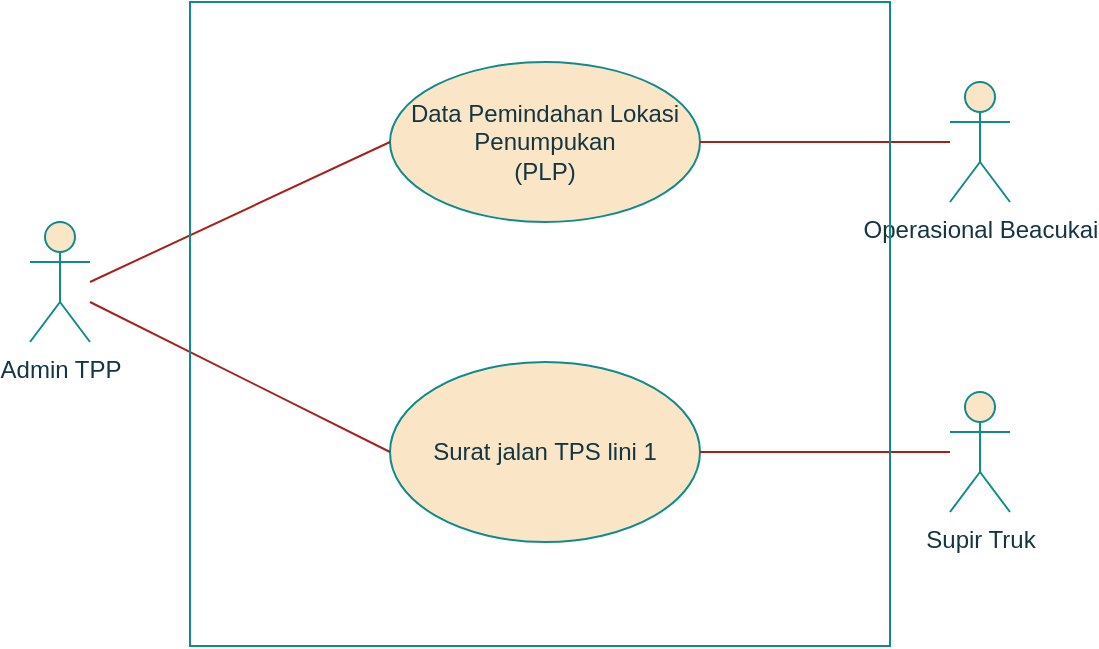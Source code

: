 <mxfile version="14.2.9" type="github" pages="4">
  <diagram id="nHpkZRgL_oSd70SJmsG6" name="masuk">
    <mxGraphModel dx="1038" dy="580" grid="1" gridSize="10" guides="1" tooltips="1" connect="1" arrows="1" fold="1" page="1" pageScale="1" pageWidth="850" pageHeight="1100" background="none" math="0" shadow="0">
      <root>
        <mxCell id="0" />
        <mxCell id="1" parent="0" />
        <mxCell id="FnmrPs8hBMYChXXwTOcG-1" value="Admin TPP" style="shape=umlActor;verticalLabelPosition=bottom;verticalAlign=top;html=1;fillColor=#FAE5C7;strokeColor=#0F8B8D;fontColor=#143642;" parent="1" vertex="1">
          <mxGeometry x="160" y="170" width="30" height="60" as="geometry" />
        </mxCell>
        <mxCell id="FnmrPs8hBMYChXXwTOcG-2" value="Operasional Beacukai" style="shape=umlActor;verticalLabelPosition=bottom;verticalAlign=top;html=1;fillColor=#FAE5C7;strokeColor=#0F8B8D;fontColor=#143642;" parent="1" vertex="1">
          <mxGeometry x="620" y="100" width="30" height="60" as="geometry" />
        </mxCell>
        <mxCell id="FnmrPs8hBMYChXXwTOcG-3" value="Supir Truk" style="shape=umlActor;verticalLabelPosition=bottom;verticalAlign=top;html=1;fillColor=#FAE5C7;strokeColor=#0F8B8D;fontColor=#143642;" parent="1" vertex="1">
          <mxGeometry x="620" y="255" width="30" height="60" as="geometry" />
        </mxCell>
        <mxCell id="FnmrPs8hBMYChXXwTOcG-4" value="&lt;div&gt;Data Pemindahan Lokasi Penumpukan&lt;/div&gt;&lt;div&gt;(PLP)&lt;br&gt;&lt;/div&gt;" style="ellipse;whiteSpace=wrap;html=1;fillColor=#FAE5C7;strokeColor=#0F8B8D;fontColor=#143642;" parent="1" vertex="1">
          <mxGeometry x="340" y="90" width="155" height="80" as="geometry" />
        </mxCell>
        <mxCell id="FnmrPs8hBMYChXXwTOcG-5" value="Surat jalan TPS lini 1" style="ellipse;whiteSpace=wrap;html=1;fillColor=#FAE5C7;strokeColor=#0F8B8D;fontColor=#143642;" parent="1" vertex="1">
          <mxGeometry x="340" y="240" width="155" height="90" as="geometry" />
        </mxCell>
        <mxCell id="FnmrPs8hBMYChXXwTOcG-8" value="" style="endArrow=none;html=1;entryX=0;entryY=0.5;entryDx=0;entryDy=0;strokeColor=#A8201A;fontColor=#143642;labelBackgroundColor=#DAD2D8;endFill=0;" parent="1" target="FnmrPs8hBMYChXXwTOcG-4" edge="1">
          <mxGeometry width="50" height="50" relative="1" as="geometry">
            <mxPoint x="190" y="200" as="sourcePoint" />
            <mxPoint x="240" y="150" as="targetPoint" />
          </mxGeometry>
        </mxCell>
        <mxCell id="FnmrPs8hBMYChXXwTOcG-9" value="" style="endArrow=none;html=1;entryX=1;entryY=0.5;entryDx=0;entryDy=0;strokeColor=#A8201A;fontColor=#143642;labelBackgroundColor=#DAD2D8;endFill=0;" parent="1" source="FnmrPs8hBMYChXXwTOcG-2" target="FnmrPs8hBMYChXXwTOcG-4" edge="1">
          <mxGeometry width="50" height="50" relative="1" as="geometry">
            <mxPoint x="600" y="142" as="sourcePoint" />
            <mxPoint x="480" y="100" as="targetPoint" />
          </mxGeometry>
        </mxCell>
        <mxCell id="FnmrPs8hBMYChXXwTOcG-10" value="" style="endArrow=none;html=1;entryX=0;entryY=0.5;entryDx=0;entryDy=0;strokeColor=#A8201A;fontColor=#143642;labelBackgroundColor=#DAD2D8;endFill=0;" parent="1" target="FnmrPs8hBMYChXXwTOcG-5" edge="1">
          <mxGeometry width="50" height="50" relative="1" as="geometry">
            <mxPoint x="190" y="210" as="sourcePoint" />
            <mxPoint x="240" y="160" as="targetPoint" />
          </mxGeometry>
        </mxCell>
        <mxCell id="FnmrPs8hBMYChXXwTOcG-11" value="" style="endArrow=none;html=1;entryX=1;entryY=0.5;entryDx=0;entryDy=0;strokeColor=#A8201A;fontColor=#143642;labelBackgroundColor=#DAD2D8;endFill=0;" parent="1" source="FnmrPs8hBMYChXXwTOcG-3" target="FnmrPs8hBMYChXXwTOcG-5" edge="1">
          <mxGeometry width="50" height="50" relative="1" as="geometry">
            <mxPoint x="600" y="300" as="sourcePoint" />
            <mxPoint x="490" y="260" as="targetPoint" />
          </mxGeometry>
        </mxCell>
        <mxCell id="FnmrPs8hBMYChXXwTOcG-17" value="" style="rounded=0;whiteSpace=wrap;html=1;sketch=0;strokeColor=#0F8B8D;fillColor=none;fontColor=#143642;" parent="1" vertex="1">
          <mxGeometry x="240" y="60" width="350" height="322" as="geometry" />
        </mxCell>
      </root>
    </mxGraphModel>
  </diagram>
  <diagram id="F81-ASgbcVVaWtNH7LHV" name="keluar">
    <mxGraphModel dx="1038" dy="580" grid="1" gridSize="10" guides="1" tooltips="1" connect="1" arrows="1" fold="1" page="1" pageScale="1" pageWidth="850" pageHeight="1100" math="0" shadow="0">
      <root>
        <mxCell id="TCylXNqcK5WXPwDXDHqL-0" />
        <mxCell id="TCylXNqcK5WXPwDXDHqL-1" parent="TCylXNqcK5WXPwDXDHqL-0" />
        <mxCell id="ypAlKwS_-okL04ES1de_-0" value="Admin TPP" style="shape=umlActor;verticalLabelPosition=bottom;verticalAlign=top;html=1;fillColor=#FAE5C7;strokeColor=#0F8B8D;fontColor=#143642;" parent="TCylXNqcK5WXPwDXDHqL-1" vertex="1">
          <mxGeometry x="170" y="170" width="30" height="60" as="geometry" />
        </mxCell>
        <mxCell id="ypAlKwS_-okL04ES1de_-1" value="&lt;div&gt;Ekspedisi Muatan &lt;br&gt;&lt;/div&gt;&lt;div&gt;Kapal Laut &lt;br&gt;&lt;/div&gt;&lt;div&gt;(EMKL)&lt;/div&gt;" style="shape=umlActor;verticalLabelPosition=bottom;verticalAlign=top;html=1;fillColor=#FAE5C7;strokeColor=#0F8B8D;fontColor=#143642;" parent="TCylXNqcK5WXPwDXDHqL-1" vertex="1">
          <mxGeometry x="620" y="170" width="30" height="60" as="geometry" />
        </mxCell>
        <mxCell id="ypAlKwS_-okL04ES1de_-3" value="Dokumen Surat Persetujuan Pengeluaran Barang (SPPB) " style="ellipse;whiteSpace=wrap;html=1;fillColor=#FAE5C7;strokeColor=#0F8B8D;fontColor=#143642;" parent="TCylXNqcK5WXPwDXDHqL-1" vertex="1">
          <mxGeometry x="330" y="156.5" width="180" height="87" as="geometry" />
        </mxCell>
        <mxCell id="ypAlKwS_-okL04ES1de_-5" value="" style="endArrow=none;html=1;entryX=0;entryY=0.5;entryDx=0;entryDy=0;strokeColor=#A8201A;fontColor=#143642;labelBackgroundColor=#DAD2D8;endFill=0;" parent="TCylXNqcK5WXPwDXDHqL-1" target="ypAlKwS_-okL04ES1de_-3" edge="1">
          <mxGeometry width="50" height="50" relative="1" as="geometry">
            <mxPoint x="190" y="200" as="sourcePoint" />
            <mxPoint x="240" y="150" as="targetPoint" />
          </mxGeometry>
        </mxCell>
        <mxCell id="ypAlKwS_-okL04ES1de_-6" value="" style="endArrow=none;html=1;entryX=1;entryY=0.5;entryDx=0;entryDy=0;strokeColor=#A8201A;fontColor=#143642;labelBackgroundColor=#DAD2D8;endFill=0;" parent="TCylXNqcK5WXPwDXDHqL-1" source="ypAlKwS_-okL04ES1de_-1" target="ypAlKwS_-okL04ES1de_-3" edge="1">
          <mxGeometry width="50" height="50" relative="1" as="geometry">
            <mxPoint x="600" y="142" as="sourcePoint" />
            <mxPoint x="480" y="100" as="targetPoint" />
          </mxGeometry>
        </mxCell>
        <mxCell id="ypAlKwS_-okL04ES1de_-9" value="" style="rounded=0;whiteSpace=wrap;html=1;sketch=0;strokeColor=#0F8B8D;fillColor=none;fontColor=#143642;" parent="TCylXNqcK5WXPwDXDHqL-1" vertex="1">
          <mxGeometry x="240" y="80" width="330" height="270" as="geometry" />
        </mxCell>
      </root>
    </mxGraphModel>
  </diagram>
  <diagram id="qzNxkesuFvTcNvgcV4vl" name="detail masuk">
    <mxGraphModel dx="1888" dy="547" grid="1" gridSize="10" guides="1" tooltips="1" connect="1" arrows="1" fold="1" page="1" pageScale="1" pageWidth="850" pageHeight="1100" math="0" shadow="0">
      <root>
        <mxCell id="sDWswUJ4vDpcINHjs1DO-0" />
        <mxCell id="sDWswUJ4vDpcINHjs1DO-1" parent="sDWswUJ4vDpcINHjs1DO-0" />
        <mxCell id="vAPwnTXEI4HLhihK00wg-0" value="Admin TPP" style="shape=umlActor;verticalLabelPosition=bottom;verticalAlign=top;html=1;fillColor=#FAE5C7;strokeColor=#0F8B8D;fontColor=#143642;" parent="sDWswUJ4vDpcINHjs1DO-1" vertex="1">
          <mxGeometry x="-230" y="244.81" width="30" height="60" as="geometry" />
        </mxCell>
        <mxCell id="vAPwnTXEI4HLhihK00wg-3" value="&lt;div&gt;Data Pemindahan Lokasi Penumpukan&lt;/div&gt;&lt;div&gt;(PLP)&lt;br&gt;&lt;/div&gt;" style="ellipse;whiteSpace=wrap;html=1;fillColor=#FAE5C7;strokeColor=#0F8B8D;fontColor=#143642;" parent="sDWswUJ4vDpcINHjs1DO-1" vertex="1">
          <mxGeometry x="-90" y="80" width="155" height="80" as="geometry" />
        </mxCell>
        <mxCell id="vAPwnTXEI4HLhihK00wg-4" value="Surat jalan TPS lini 1" style="ellipse;whiteSpace=wrap;html=1;fillColor=#FAE5C7;strokeColor=#0F8B8D;fontColor=#143642;" parent="sDWswUJ4vDpcINHjs1DO-1" vertex="1">
          <mxGeometry x="-85" y="390" width="155" height="90" as="geometry" />
        </mxCell>
        <mxCell id="vAPwnTXEI4HLhihK00wg-5" value="" style="endArrow=classic;html=1;entryX=0;entryY=0.5;entryDx=0;entryDy=0;strokeColor=#A8201A;fontColor=#143642;labelBackgroundColor=#DAD2D8;exitX=0.5;exitY=0.5;exitDx=0;exitDy=0;exitPerimeter=0;" parent="sDWswUJ4vDpcINHjs1DO-1" source="vAPwnTXEI4HLhihK00wg-0" target="vAPwnTXEI4HLhihK00wg-3" edge="1">
          <mxGeometry width="50" height="50" relative="1" as="geometry">
            <mxPoint x="-210" y="219.81" as="sourcePoint" />
            <mxPoint x="-160" y="169.81" as="targetPoint" />
          </mxGeometry>
        </mxCell>
        <mxCell id="vAPwnTXEI4HLhihK00wg-6" value="" style="endArrow=classic;html=1;entryX=1;entryY=0.5;entryDx=0;entryDy=0;strokeColor=#A8201A;fontColor=#143642;labelBackgroundColor=#DAD2D8;dashed=1;exitX=0;exitY=0;exitDx=0;exitDy=0;" parent="sDWswUJ4vDpcINHjs1DO-1" source="vAPwnTXEI4HLhihK00wg-10" target="vAPwnTXEI4HLhihK00wg-3" edge="1">
          <mxGeometry width="50" height="50" relative="1" as="geometry">
            <mxPoint x="220" y="149.81" as="sourcePoint" />
            <mxPoint x="80" y="119.81" as="targetPoint" />
            <Array as="points" />
          </mxGeometry>
        </mxCell>
        <mxCell id="k5JtETf1UKvqjP04YNXi-0" value="&lt;font style=&quot;font-size: 17px&quot;&gt;Include&lt;/font&gt;" style="edgeLabel;html=1;align=center;verticalAlign=middle;resizable=0;points=[];" parent="vAPwnTXEI4HLhihK00wg-6" vertex="1" connectable="0">
          <mxGeometry x="0.33" y="-2" relative="1" as="geometry">
            <mxPoint as="offset" />
          </mxGeometry>
        </mxCell>
        <mxCell id="vAPwnTXEI4HLhihK00wg-7" value="" style="endArrow=classic;html=1;entryX=0;entryY=0.5;entryDx=0;entryDy=0;strokeColor=#A8201A;fontColor=#143642;labelBackgroundColor=#DAD2D8;exitX=0.5;exitY=0.5;exitDx=0;exitDy=0;exitPerimeter=0;" parent="sDWswUJ4vDpcINHjs1DO-1" source="vAPwnTXEI4HLhihK00wg-0" target="vAPwnTXEI4HLhihK00wg-4" edge="1">
          <mxGeometry width="50" height="50" relative="1" as="geometry">
            <mxPoint x="-210" y="229.81" as="sourcePoint" />
            <mxPoint x="-160" y="179.81" as="targetPoint" />
          </mxGeometry>
        </mxCell>
        <mxCell id="vAPwnTXEI4HLhihK00wg-9" value="" style="rounded=0;whiteSpace=wrap;html=1;sketch=0;strokeColor=#0F8B8D;fillColor=none;fontColor=#143642;" parent="sDWswUJ4vDpcINHjs1DO-1" vertex="1">
          <mxGeometry x="-260" y="30" width="860" height="500" as="geometry" />
        </mxCell>
        <mxCell id="vAPwnTXEI4HLhihK00wg-10" value="&lt;span style=&quot;font-size: 10.0pt ; font-family: &amp;#34;calisto mt&amp;#34; , serif&quot; lang=&quot;EN-US&quot;&gt;Mencatat&lt;br/&gt;data kontainer masuk&lt;/span&gt;" style="ellipse;whiteSpace=wrap;html=1;fillColor=#FAE5C7;strokeColor=#0F8B8D;fontColor=#143642;" parent="sDWswUJ4vDpcINHjs1DO-1" vertex="1">
          <mxGeometry x="140" y="229.81" width="155" height="90" as="geometry" />
        </mxCell>
        <mxCell id="vAPwnTXEI4HLhihK00wg-11" value="&lt;span style=&quot;font-size: 10.0pt ; font-family: &amp;#34;calisto mt&amp;#34; , serif&quot; lang=&quot;EN-US&quot;&gt;Mendata kontainer penimbunan&lt;/span&gt;" style="ellipse;whiteSpace=wrap;html=1;fillColor=#FAE5C7;strokeColor=#0F8B8D;fontColor=#143642;" parent="sDWswUJ4vDpcINHjs1DO-1" vertex="1">
          <mxGeometry x="410" y="229.81" width="155" height="90" as="geometry" />
        </mxCell>
        <mxCell id="vAPwnTXEI4HLhihK00wg-12" value="&lt;span style=&quot;font-size: 10.0pt ; font-family: &amp;#34;calisto mt&amp;#34; , serif&quot; lang=&quot;EN-US&quot;&gt;Membuat&lt;br/&gt;SP2/Tila Cargo Masuk&lt;/span&gt;" style="ellipse;whiteSpace=wrap;html=1;fillColor=#FAE5C7;strokeColor=#0F8B8D;fontColor=#143642;" parent="sDWswUJ4vDpcINHjs1DO-1" vertex="1">
          <mxGeometry x="400" y="80" width="155" height="90" as="geometry" />
        </mxCell>
        <mxCell id="vAPwnTXEI4HLhihK00wg-13" value="&lt;span style=&quot;font-size: 10.0pt ; font-family: &amp;#34;calisto mt&amp;#34; , serif&quot; lang=&quot;EN-US&quot;&gt;Merekap data seluruh laporan&lt;/span&gt;" style="ellipse;whiteSpace=wrap;html=1;fillColor=#FAE5C7;strokeColor=#0F8B8D;fontColor=#143642;" parent="sDWswUJ4vDpcINHjs1DO-1" vertex="1">
          <mxGeometry x="410" y="390" width="155" height="90" as="geometry" />
        </mxCell>
        <mxCell id="k5JtETf1UKvqjP04YNXi-2" value="" style="endArrow=classic;html=1;entryX=1;entryY=0;entryDx=0;entryDy=0;strokeColor=#A8201A;fontColor=#143642;labelBackgroundColor=#DAD2D8;dashed=1;exitX=0;exitY=0.5;exitDx=0;exitDy=0;" parent="sDWswUJ4vDpcINHjs1DO-1" source="vAPwnTXEI4HLhihK00wg-12" target="vAPwnTXEI4HLhihK00wg-10" edge="1">
          <mxGeometry width="50" height="50" relative="1" as="geometry">
            <mxPoint x="425" y="270" as="sourcePoint" />
            <mxPoint x="270" y="230" as="targetPoint" />
            <Array as="points" />
          </mxGeometry>
        </mxCell>
        <mxCell id="k5JtETf1UKvqjP04YNXi-3" value="&lt;font style=&quot;font-size: 17px&quot;&gt;Include&lt;/font&gt;" style="edgeLabel;html=1;align=center;verticalAlign=middle;resizable=0;points=[];" parent="k5JtETf1UKvqjP04YNXi-2" vertex="1" connectable="0">
          <mxGeometry x="0.33" y="-2" relative="1" as="geometry">
            <mxPoint as="offset" />
          </mxGeometry>
        </mxCell>
        <mxCell id="k5JtETf1UKvqjP04YNXi-4" value="" style="endArrow=classic;html=1;entryX=1;entryY=0.5;entryDx=0;entryDy=0;strokeColor=#A8201A;fontColor=#143642;labelBackgroundColor=#DAD2D8;dashed=1;exitX=0;exitY=1;exitDx=0;exitDy=0;" parent="sDWswUJ4vDpcINHjs1DO-1" source="vAPwnTXEI4HLhihK00wg-10" target="vAPwnTXEI4HLhihK00wg-4" edge="1">
          <mxGeometry width="50" height="50" relative="1" as="geometry">
            <mxPoint x="194.53" y="309.81" as="sourcePoint" />
            <mxPoint x="39.53" y="269.81" as="targetPoint" />
            <Array as="points" />
          </mxGeometry>
        </mxCell>
        <mxCell id="k5JtETf1UKvqjP04YNXi-5" value="&lt;font style=&quot;font-size: 17px&quot;&gt;Include&lt;/font&gt;" style="edgeLabel;html=1;align=center;verticalAlign=middle;resizable=0;points=[];" parent="k5JtETf1UKvqjP04YNXi-4" vertex="1" connectable="0">
          <mxGeometry x="0.33" y="-2" relative="1" as="geometry">
            <mxPoint as="offset" />
          </mxGeometry>
        </mxCell>
        <mxCell id="k5JtETf1UKvqjP04YNXi-6" value="" style="endArrow=classic;html=1;entryX=1;entryY=1;entryDx=0;entryDy=0;strokeColor=#A8201A;fontColor=#143642;labelBackgroundColor=#DAD2D8;dashed=1;exitX=0;exitY=0.5;exitDx=0;exitDy=0;" parent="sDWswUJ4vDpcINHjs1DO-1" source="vAPwnTXEI4HLhihK00wg-13" target="vAPwnTXEI4HLhihK00wg-10" edge="1">
          <mxGeometry width="50" height="50" relative="1" as="geometry">
            <mxPoint x="425" y="359.81" as="sourcePoint" />
            <mxPoint x="270" y="319.81" as="targetPoint" />
            <Array as="points" />
          </mxGeometry>
        </mxCell>
        <mxCell id="k5JtETf1UKvqjP04YNXi-7" value="&lt;font style=&quot;font-size: 17px&quot;&gt;Include&lt;/font&gt;" style="edgeLabel;html=1;align=center;verticalAlign=middle;resizable=0;points=[];" parent="k5JtETf1UKvqjP04YNXi-6" vertex="1" connectable="0">
          <mxGeometry x="0.33" y="-2" relative="1" as="geometry">
            <mxPoint as="offset" />
          </mxGeometry>
        </mxCell>
        <mxCell id="k5JtETf1UKvqjP04YNXi-8" value="" style="endArrow=classic;html=1;strokeColor=#A8201A;fontColor=#143642;labelBackgroundColor=#DAD2D8;dashed=1;exitX=0;exitY=0.5;exitDx=0;exitDy=0;entryX=1;entryY=0.5;entryDx=0;entryDy=0;" parent="sDWswUJ4vDpcINHjs1DO-1" source="vAPwnTXEI4HLhihK00wg-11" target="vAPwnTXEI4HLhihK00wg-10" edge="1">
          <mxGeometry width="50" height="50" relative="1" as="geometry">
            <mxPoint x="455" y="350" as="sourcePoint" />
            <mxPoint x="320" y="275" as="targetPoint" />
            <Array as="points" />
          </mxGeometry>
        </mxCell>
        <mxCell id="k5JtETf1UKvqjP04YNXi-9" value="&lt;font style=&quot;font-size: 17px&quot;&gt;Include&lt;/font&gt;" style="edgeLabel;html=1;align=center;verticalAlign=middle;resizable=0;points=[];" parent="k5JtETf1UKvqjP04YNXi-8" vertex="1" connectable="0">
          <mxGeometry x="0.33" y="-2" relative="1" as="geometry">
            <mxPoint as="offset" />
          </mxGeometry>
        </mxCell>
      </root>
    </mxGraphModel>
  </diagram>
  <diagram id="yRWma3v5cjFmFTTE_w2n" name="detail keluar">
    <mxGraphModel dx="2333" dy="781" grid="1" gridSize="10" guides="1" tooltips="1" connect="1" arrows="1" fold="1" page="1" pageScale="1" pageWidth="850" pageHeight="1100" math="0" shadow="0">
      <root>
        <mxCell id="gVdXhNsrRoej7d2eKGxg-0" />
        <mxCell id="gVdXhNsrRoej7d2eKGxg-1" parent="gVdXhNsrRoej7d2eKGxg-0" />
        <mxCell id="f56zMQ-opgqvFcIEe0BX-0" value="Admin TPP" style="shape=umlActor;verticalLabelPosition=bottom;verticalAlign=top;html=1;fillColor=#FAE5C7;strokeColor=#0F8B8D;fontColor=#143642;" parent="gVdXhNsrRoej7d2eKGxg-1" vertex="1">
          <mxGeometry x="-230" y="244.81" width="30" height="60" as="geometry" />
        </mxCell>
        <mxCell id="f56zMQ-opgqvFcIEe0BX-1" value="Dokumen Surat Persetujuan Pengeluaran Barang (SPPB) " style="ellipse;whiteSpace=wrap;html=1;fillColor=#FAE5C7;strokeColor=#0F8B8D;fontColor=#143642;" parent="gVdXhNsrRoej7d2eKGxg-1" vertex="1">
          <mxGeometry x="-130" y="234.81" width="155" height="80" as="geometry" />
        </mxCell>
        <mxCell id="f56zMQ-opgqvFcIEe0BX-3" value="" style="endArrow=classic;html=1;entryX=0;entryY=0.5;entryDx=0;entryDy=0;strokeColor=#A8201A;fontColor=#143642;labelBackgroundColor=#DAD2D8;exitX=0.5;exitY=0.5;exitDx=0;exitDy=0;exitPerimeter=0;" parent="gVdXhNsrRoej7d2eKGxg-1" source="f56zMQ-opgqvFcIEe0BX-0" target="f56zMQ-opgqvFcIEe0BX-1" edge="1">
          <mxGeometry width="50" height="50" relative="1" as="geometry">
            <mxPoint x="-210" y="219.81" as="sourcePoint" />
            <mxPoint x="-160" y="169.81" as="targetPoint" />
          </mxGeometry>
        </mxCell>
        <mxCell id="f56zMQ-opgqvFcIEe0BX-4" value="" style="endArrow=classic;html=1;entryX=1;entryY=0.5;entryDx=0;entryDy=0;strokeColor=#A8201A;fontColor=#143642;labelBackgroundColor=#DAD2D8;dashed=1;exitX=0;exitY=0.5;exitDx=0;exitDy=0;" parent="gVdXhNsrRoej7d2eKGxg-1" source="f56zMQ-opgqvFcIEe0BX-8" target="f56zMQ-opgqvFcIEe0BX-1" edge="1">
          <mxGeometry width="50" height="50" relative="1" as="geometry">
            <mxPoint x="220" y="149.81" as="sourcePoint" />
            <mxPoint x="80" y="119.81" as="targetPoint" />
            <Array as="points" />
          </mxGeometry>
        </mxCell>
        <mxCell id="f56zMQ-opgqvFcIEe0BX-5" value="&lt;font style=&quot;font-size: 17px&quot;&gt;Include&lt;/font&gt;" style="edgeLabel;html=1;align=center;verticalAlign=middle;resizable=0;points=[];" parent="f56zMQ-opgqvFcIEe0BX-4" vertex="1" connectable="0">
          <mxGeometry x="0.33" y="-2" relative="1" as="geometry">
            <mxPoint x="16.47" y="2" as="offset" />
          </mxGeometry>
        </mxCell>
        <mxCell id="f56zMQ-opgqvFcIEe0BX-7" value="" style="rounded=0;whiteSpace=wrap;html=1;sketch=0;strokeColor=#0F8B8D;fillColor=none;fontColor=#143642;" parent="gVdXhNsrRoej7d2eKGxg-1" vertex="1">
          <mxGeometry x="-260" y="20" width="860" height="500" as="geometry" />
        </mxCell>
        <mxCell id="f56zMQ-opgqvFcIEe0BX-8" value="&lt;span style=&quot;font-size: 10.0pt ; font-family: &amp;#34;calisto mt&amp;#34; , serif&quot; lang=&quot;EN-US&quot;&gt;Mencatat&lt;br&gt;data kontainer keluar&lt;/span&gt;" style="ellipse;whiteSpace=wrap;html=1;fillColor=#FAE5C7;strokeColor=#0F8B8D;fontColor=#143642;" parent="gVdXhNsrRoej7d2eKGxg-1" vertex="1">
          <mxGeometry x="140" y="229.81" width="155" height="90" as="geometry" />
        </mxCell>
        <mxCell id="f56zMQ-opgqvFcIEe0BX-9" value="&lt;span style=&quot;font-size: 10.0pt ; font-family: &amp;#34;calisto mt&amp;#34; , serif&quot; lang=&quot;EN-US&quot;&gt;Mendata kontainer penimbunan&lt;/span&gt;" style="ellipse;whiteSpace=wrap;html=1;fillColor=#FAE5C7;strokeColor=#0F8B8D;fontColor=#143642;" parent="gVdXhNsrRoej7d2eKGxg-1" vertex="1">
          <mxGeometry x="410" y="229.81" width="155" height="90" as="geometry" />
        </mxCell>
        <mxCell id="f56zMQ-opgqvFcIEe0BX-10" value="&lt;span style=&quot;font-size: 10.0pt ; font-family: &amp;#34;calisto mt&amp;#34; , serif&quot; lang=&quot;EN-US&quot;&gt;Membuat&lt;br&gt;SP2/Tila Cargo keluar&lt;/span&gt;" style="ellipse;whiteSpace=wrap;html=1;fillColor=#FAE5C7;strokeColor=#0F8B8D;fontColor=#143642;" parent="gVdXhNsrRoej7d2eKGxg-1" vertex="1">
          <mxGeometry x="400" y="80" width="155" height="90" as="geometry" />
        </mxCell>
        <mxCell id="f56zMQ-opgqvFcIEe0BX-11" value="&lt;span style=&quot;font-size: 10.0pt ; font-family: &amp;#34;calisto mt&amp;#34; , serif&quot; lang=&quot;EN-US&quot;&gt;Merekap data seluruh laporan&lt;/span&gt;" style="ellipse;whiteSpace=wrap;html=1;fillColor=#FAE5C7;strokeColor=#0F8B8D;fontColor=#143642;" parent="gVdXhNsrRoej7d2eKGxg-1" vertex="1">
          <mxGeometry x="410" y="390" width="155" height="90" as="geometry" />
        </mxCell>
        <mxCell id="f56zMQ-opgqvFcIEe0BX-12" value="" style="endArrow=classic;html=1;entryX=1;entryY=0;entryDx=0;entryDy=0;strokeColor=#A8201A;fontColor=#143642;labelBackgroundColor=#DAD2D8;dashed=1;exitX=0;exitY=0.5;exitDx=0;exitDy=0;" parent="gVdXhNsrRoej7d2eKGxg-1" source="f56zMQ-opgqvFcIEe0BX-10" target="f56zMQ-opgqvFcIEe0BX-8" edge="1">
          <mxGeometry width="50" height="50" relative="1" as="geometry">
            <mxPoint x="425" y="270" as="sourcePoint" />
            <mxPoint x="270" y="230" as="targetPoint" />
            <Array as="points" />
          </mxGeometry>
        </mxCell>
        <mxCell id="f56zMQ-opgqvFcIEe0BX-13" value="&lt;font style=&quot;font-size: 17px&quot;&gt;Include&lt;/font&gt;" style="edgeLabel;html=1;align=center;verticalAlign=middle;resizable=0;points=[];" parent="f56zMQ-opgqvFcIEe0BX-12" vertex="1" connectable="0">
          <mxGeometry x="0.33" y="-2" relative="1" as="geometry">
            <mxPoint as="offset" />
          </mxGeometry>
        </mxCell>
        <mxCell id="f56zMQ-opgqvFcIEe0BX-16" value="" style="endArrow=classic;html=1;entryX=1;entryY=1;entryDx=0;entryDy=0;strokeColor=#A8201A;fontColor=#143642;labelBackgroundColor=#DAD2D8;dashed=1;exitX=0;exitY=0.5;exitDx=0;exitDy=0;" parent="gVdXhNsrRoej7d2eKGxg-1" source="f56zMQ-opgqvFcIEe0BX-11" target="f56zMQ-opgqvFcIEe0BX-8" edge="1">
          <mxGeometry width="50" height="50" relative="1" as="geometry">
            <mxPoint x="425" y="359.81" as="sourcePoint" />
            <mxPoint x="270" y="319.81" as="targetPoint" />
            <Array as="points" />
          </mxGeometry>
        </mxCell>
        <mxCell id="f56zMQ-opgqvFcIEe0BX-17" value="&lt;font style=&quot;font-size: 17px&quot;&gt;Include&lt;/font&gt;" style="edgeLabel;html=1;align=center;verticalAlign=middle;resizable=0;points=[];" parent="f56zMQ-opgqvFcIEe0BX-16" vertex="1" connectable="0">
          <mxGeometry x="0.33" y="-2" relative="1" as="geometry">
            <mxPoint as="offset" />
          </mxGeometry>
        </mxCell>
        <mxCell id="f56zMQ-opgqvFcIEe0BX-18" value="" style="endArrow=classic;html=1;strokeColor=#A8201A;fontColor=#143642;labelBackgroundColor=#DAD2D8;dashed=1;exitX=0;exitY=0.5;exitDx=0;exitDy=0;entryX=1;entryY=0.5;entryDx=0;entryDy=0;" parent="gVdXhNsrRoej7d2eKGxg-1" source="f56zMQ-opgqvFcIEe0BX-9" target="f56zMQ-opgqvFcIEe0BX-8" edge="1">
          <mxGeometry width="50" height="50" relative="1" as="geometry">
            <mxPoint x="455" y="350" as="sourcePoint" />
            <mxPoint x="320" y="275" as="targetPoint" />
            <Array as="points" />
          </mxGeometry>
        </mxCell>
        <mxCell id="f56zMQ-opgqvFcIEe0BX-19" value="&lt;font style=&quot;font-size: 17px&quot;&gt;Include&lt;/font&gt;" style="edgeLabel;html=1;align=center;verticalAlign=middle;resizable=0;points=[];" parent="f56zMQ-opgqvFcIEe0BX-18" vertex="1" connectable="0">
          <mxGeometry x="0.33" y="-2" relative="1" as="geometry">
            <mxPoint x="16.47" y="2" as="offset" />
          </mxGeometry>
        </mxCell>
      </root>
    </mxGraphModel>
  </diagram>
</mxfile>
